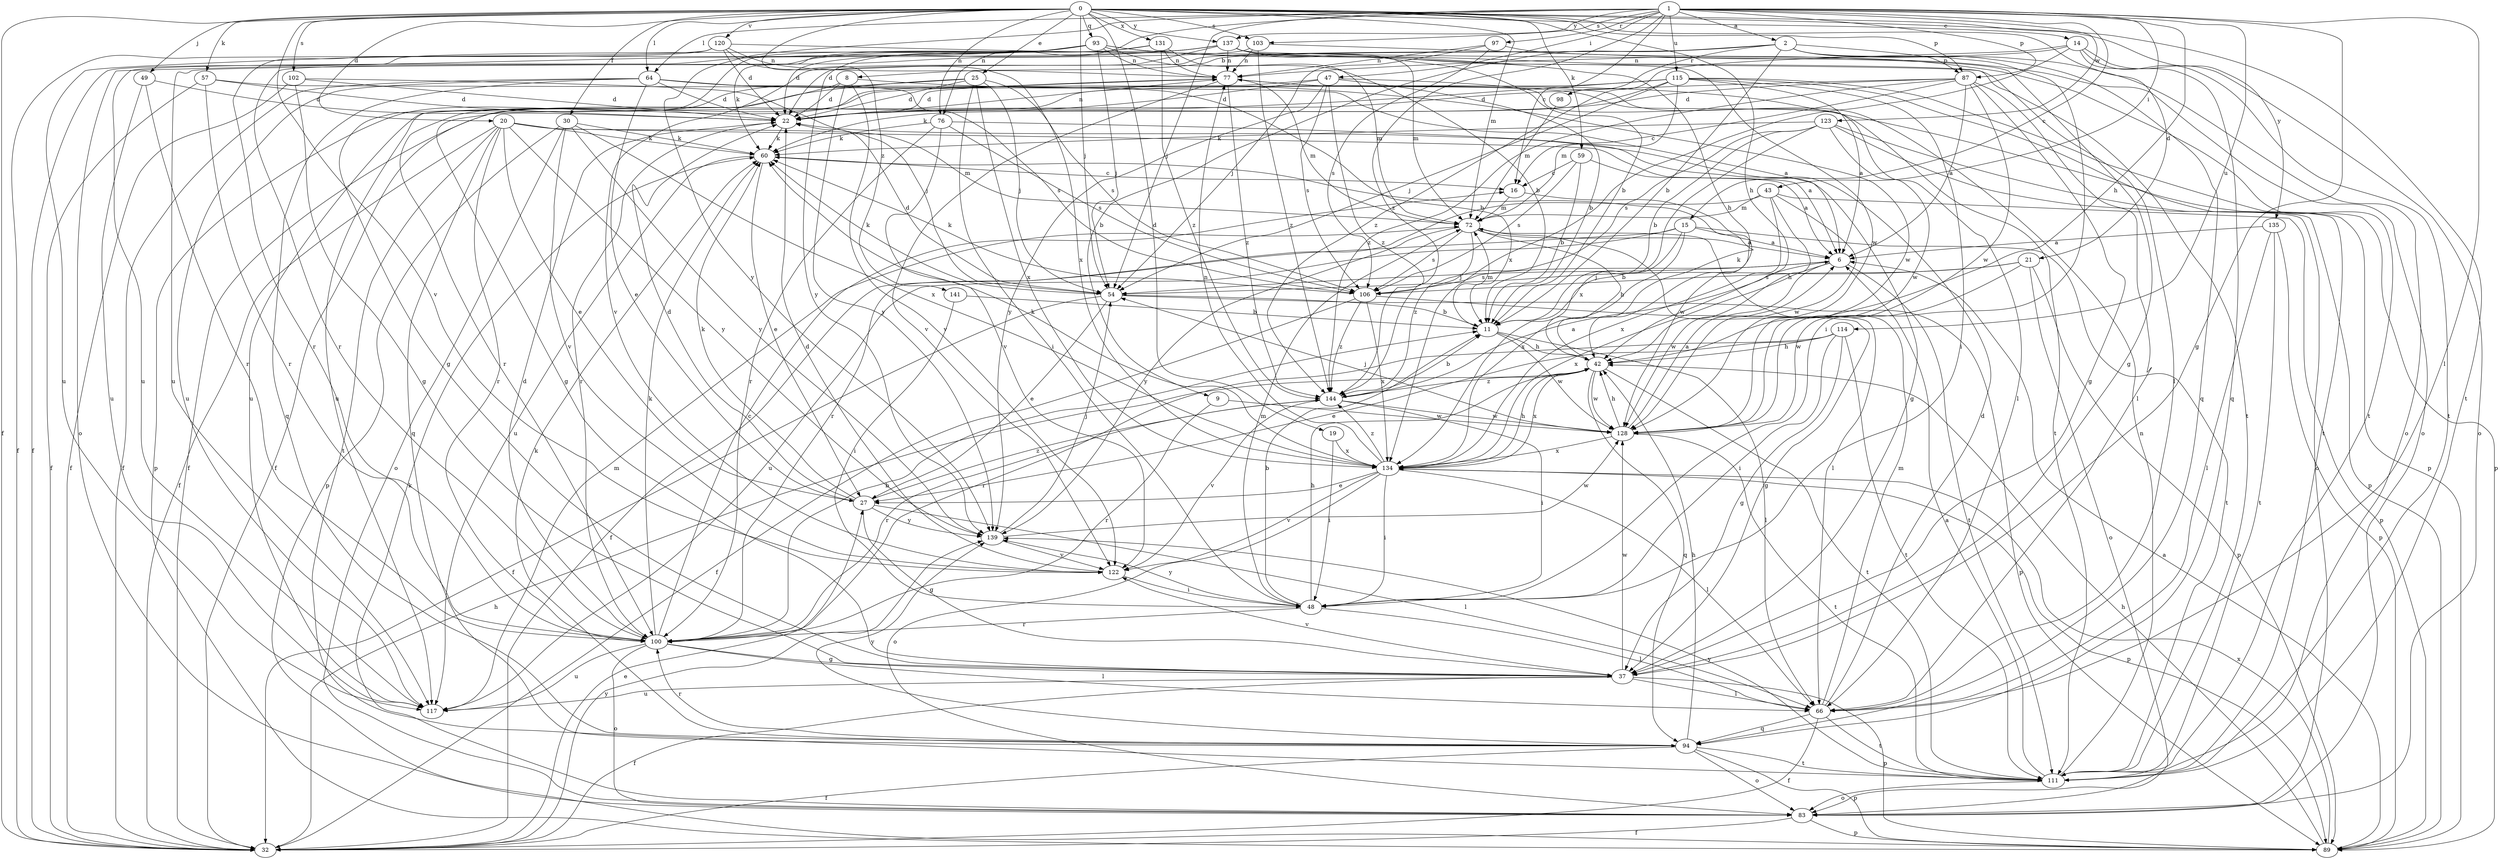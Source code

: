 strict digraph  {
0;
1;
2;
6;
8;
9;
11;
14;
15;
16;
19;
20;
21;
22;
25;
27;
30;
32;
37;
42;
43;
47;
48;
49;
54;
57;
59;
60;
64;
66;
72;
76;
77;
83;
87;
89;
93;
94;
97;
98;
100;
102;
103;
106;
111;
114;
115;
117;
120;
122;
123;
128;
131;
134;
135;
137;
139;
141;
144;
0 -> 14  [label=c];
0 -> 19  [label=d];
0 -> 20  [label=d];
0 -> 21  [label=d];
0 -> 25  [label=e];
0 -> 30  [label=f];
0 -> 32  [label=f];
0 -> 42  [label=h];
0 -> 49  [label=j];
0 -> 54  [label=j];
0 -> 57  [label=k];
0 -> 59  [label=k];
0 -> 64  [label=l];
0 -> 72  [label=m];
0 -> 76  [label=n];
0 -> 87  [label=p];
0 -> 93  [label=q];
0 -> 102  [label=s];
0 -> 103  [label=s];
0 -> 111  [label=t];
0 -> 120  [label=v];
0 -> 122  [label=v];
0 -> 131  [label=x];
0 -> 135  [label=y];
0 -> 137  [label=y];
0 -> 141  [label=z];
1 -> 2  [label=a];
1 -> 15  [label=c];
1 -> 16  [label=c];
1 -> 37  [label=g];
1 -> 42  [label=h];
1 -> 43  [label=i];
1 -> 47  [label=i];
1 -> 54  [label=j];
1 -> 64  [label=l];
1 -> 66  [label=l];
1 -> 76  [label=n];
1 -> 87  [label=p];
1 -> 97  [label=r];
1 -> 103  [label=s];
1 -> 114  [label=u];
1 -> 115  [label=u];
1 -> 123  [label=w];
1 -> 137  [label=y];
1 -> 139  [label=y];
1 -> 144  [label=z];
2 -> 8  [label=b];
2 -> 9  [label=b];
2 -> 11  [label=b];
2 -> 22  [label=d];
2 -> 48  [label=i];
2 -> 83  [label=o];
2 -> 87  [label=p];
2 -> 94  [label=q];
2 -> 98  [label=r];
6 -> 54  [label=j];
6 -> 106  [label=s];
6 -> 111  [label=t];
6 -> 128  [label=w];
6 -> 134  [label=x];
8 -> 22  [label=d];
8 -> 117  [label=u];
8 -> 122  [label=v];
8 -> 128  [label=w];
8 -> 139  [label=y];
9 -> 100  [label=r];
9 -> 128  [label=w];
11 -> 42  [label=h];
11 -> 66  [label=l];
11 -> 72  [label=m];
11 -> 128  [label=w];
14 -> 77  [label=n];
14 -> 83  [label=o];
14 -> 94  [label=q];
14 -> 111  [label=t];
14 -> 134  [label=x];
14 -> 144  [label=z];
15 -> 6  [label=a];
15 -> 11  [label=b];
15 -> 32  [label=f];
15 -> 111  [label=t];
15 -> 117  [label=u];
15 -> 134  [label=x];
16 -> 72  [label=m];
16 -> 128  [label=w];
19 -> 48  [label=i];
19 -> 134  [label=x];
20 -> 6  [label=a];
20 -> 27  [label=e];
20 -> 32  [label=f];
20 -> 60  [label=k];
20 -> 72  [label=m];
20 -> 94  [label=q];
20 -> 100  [label=r];
20 -> 111  [label=t];
20 -> 139  [label=y];
21 -> 54  [label=j];
21 -> 83  [label=o];
21 -> 89  [label=p];
21 -> 106  [label=s];
21 -> 128  [label=w];
22 -> 60  [label=k];
22 -> 77  [label=n];
22 -> 100  [label=r];
25 -> 22  [label=d];
25 -> 48  [label=i];
25 -> 54  [label=j];
25 -> 89  [label=p];
25 -> 106  [label=s];
25 -> 117  [label=u];
25 -> 134  [label=x];
27 -> 22  [label=d];
27 -> 37  [label=g];
27 -> 60  [label=k];
27 -> 66  [label=l];
27 -> 139  [label=y];
27 -> 144  [label=z];
30 -> 60  [label=k];
30 -> 83  [label=o];
30 -> 89  [label=p];
30 -> 122  [label=v];
30 -> 134  [label=x];
30 -> 139  [label=y];
32 -> 27  [label=e];
32 -> 42  [label=h];
32 -> 139  [label=y];
37 -> 32  [label=f];
37 -> 66  [label=l];
37 -> 89  [label=p];
37 -> 117  [label=u];
37 -> 122  [label=v];
37 -> 128  [label=w];
42 -> 60  [label=k];
42 -> 94  [label=q];
42 -> 111  [label=t];
42 -> 128  [label=w];
42 -> 134  [label=x];
42 -> 144  [label=z];
43 -> 42  [label=h];
43 -> 72  [label=m];
43 -> 89  [label=p];
43 -> 100  [label=r];
43 -> 128  [label=w];
43 -> 134  [label=x];
47 -> 11  [label=b];
47 -> 22  [label=d];
47 -> 66  [label=l];
47 -> 100  [label=r];
47 -> 106  [label=s];
47 -> 139  [label=y];
47 -> 144  [label=z];
48 -> 11  [label=b];
48 -> 42  [label=h];
48 -> 66  [label=l];
48 -> 72  [label=m];
48 -> 100  [label=r];
48 -> 139  [label=y];
49 -> 22  [label=d];
49 -> 100  [label=r];
49 -> 117  [label=u];
54 -> 11  [label=b];
54 -> 22  [label=d];
54 -> 27  [label=e];
54 -> 32  [label=f];
54 -> 60  [label=k];
54 -> 89  [label=p];
57 -> 6  [label=a];
57 -> 22  [label=d];
57 -> 32  [label=f];
57 -> 100  [label=r];
59 -> 6  [label=a];
59 -> 11  [label=b];
59 -> 16  [label=c];
59 -> 106  [label=s];
60 -> 16  [label=c];
60 -> 27  [label=e];
60 -> 117  [label=u];
64 -> 11  [label=b];
64 -> 22  [label=d];
64 -> 27  [label=e];
64 -> 32  [label=f];
64 -> 89  [label=p];
64 -> 94  [label=q];
64 -> 106  [label=s];
64 -> 117  [label=u];
66 -> 22  [label=d];
66 -> 32  [label=f];
66 -> 72  [label=m];
66 -> 94  [label=q];
66 -> 111  [label=t];
72 -> 6  [label=a];
72 -> 42  [label=h];
72 -> 66  [label=l];
72 -> 106  [label=s];
72 -> 139  [label=y];
72 -> 144  [label=z];
76 -> 37  [label=g];
76 -> 60  [label=k];
76 -> 100  [label=r];
76 -> 106  [label=s];
76 -> 122  [label=v];
77 -> 22  [label=d];
77 -> 37  [label=g];
77 -> 72  [label=m];
77 -> 111  [label=t];
77 -> 122  [label=v];
77 -> 144  [label=z];
83 -> 32  [label=f];
83 -> 60  [label=k];
83 -> 89  [label=p];
87 -> 6  [label=a];
87 -> 16  [label=c];
87 -> 22  [label=d];
87 -> 32  [label=f];
87 -> 37  [label=g];
87 -> 66  [label=l];
87 -> 128  [label=w];
87 -> 144  [label=z];
89 -> 6  [label=a];
89 -> 42  [label=h];
89 -> 134  [label=x];
93 -> 11  [label=b];
93 -> 37  [label=g];
93 -> 42  [label=h];
93 -> 54  [label=j];
93 -> 60  [label=k];
93 -> 66  [label=l];
93 -> 77  [label=n];
93 -> 117  [label=u];
93 -> 139  [label=y];
94 -> 32  [label=f];
94 -> 42  [label=h];
94 -> 60  [label=k];
94 -> 83  [label=o];
94 -> 89  [label=p];
94 -> 100  [label=r];
94 -> 111  [label=t];
94 -> 139  [label=y];
97 -> 54  [label=j];
97 -> 77  [label=n];
97 -> 83  [label=o];
97 -> 106  [label=s];
98 -> 72  [label=m];
100 -> 11  [label=b];
100 -> 16  [label=c];
100 -> 22  [label=d];
100 -> 37  [label=g];
100 -> 60  [label=k];
100 -> 66  [label=l];
100 -> 83  [label=o];
100 -> 117  [label=u];
102 -> 22  [label=d];
102 -> 32  [label=f];
102 -> 37  [label=g];
102 -> 54  [label=j];
103 -> 37  [label=g];
103 -> 77  [label=n];
103 -> 117  [label=u];
103 -> 144  [label=z];
106 -> 32  [label=f];
106 -> 37  [label=g];
106 -> 60  [label=k];
106 -> 134  [label=x];
106 -> 144  [label=z];
111 -> 6  [label=a];
111 -> 77  [label=n];
111 -> 83  [label=o];
111 -> 139  [label=y];
114 -> 27  [label=e];
114 -> 37  [label=g];
114 -> 42  [label=h];
114 -> 48  [label=i];
114 -> 100  [label=r];
114 -> 111  [label=t];
115 -> 6  [label=a];
115 -> 22  [label=d];
115 -> 32  [label=f];
115 -> 48  [label=i];
115 -> 54  [label=j];
115 -> 60  [label=k];
115 -> 72  [label=m];
115 -> 89  [label=p];
115 -> 111  [label=t];
117 -> 72  [label=m];
120 -> 22  [label=d];
120 -> 32  [label=f];
120 -> 77  [label=n];
120 -> 100  [label=r];
120 -> 111  [label=t];
120 -> 134  [label=x];
122 -> 22  [label=d];
122 -> 48  [label=i];
123 -> 11  [label=b];
123 -> 60  [label=k];
123 -> 83  [label=o];
123 -> 89  [label=p];
123 -> 106  [label=s];
123 -> 128  [label=w];
123 -> 134  [label=x];
128 -> 6  [label=a];
128 -> 42  [label=h];
128 -> 54  [label=j];
128 -> 111  [label=t];
128 -> 134  [label=x];
131 -> 22  [label=d];
131 -> 72  [label=m];
131 -> 77  [label=n];
131 -> 100  [label=r];
131 -> 144  [label=z];
134 -> 27  [label=e];
134 -> 42  [label=h];
134 -> 48  [label=i];
134 -> 60  [label=k];
134 -> 66  [label=l];
134 -> 77  [label=n];
134 -> 83  [label=o];
134 -> 89  [label=p];
134 -> 122  [label=v];
134 -> 144  [label=z];
135 -> 6  [label=a];
135 -> 66  [label=l];
135 -> 89  [label=p];
135 -> 111  [label=t];
137 -> 11  [label=b];
137 -> 32  [label=f];
137 -> 72  [label=m];
137 -> 77  [label=n];
137 -> 83  [label=o];
137 -> 111  [label=t];
137 -> 117  [label=u];
137 -> 122  [label=v];
137 -> 128  [label=w];
139 -> 54  [label=j];
139 -> 122  [label=v];
139 -> 128  [label=w];
141 -> 11  [label=b];
141 -> 48  [label=i];
144 -> 6  [label=a];
144 -> 11  [label=b];
144 -> 48  [label=i];
144 -> 100  [label=r];
144 -> 122  [label=v];
144 -> 128  [label=w];
}
